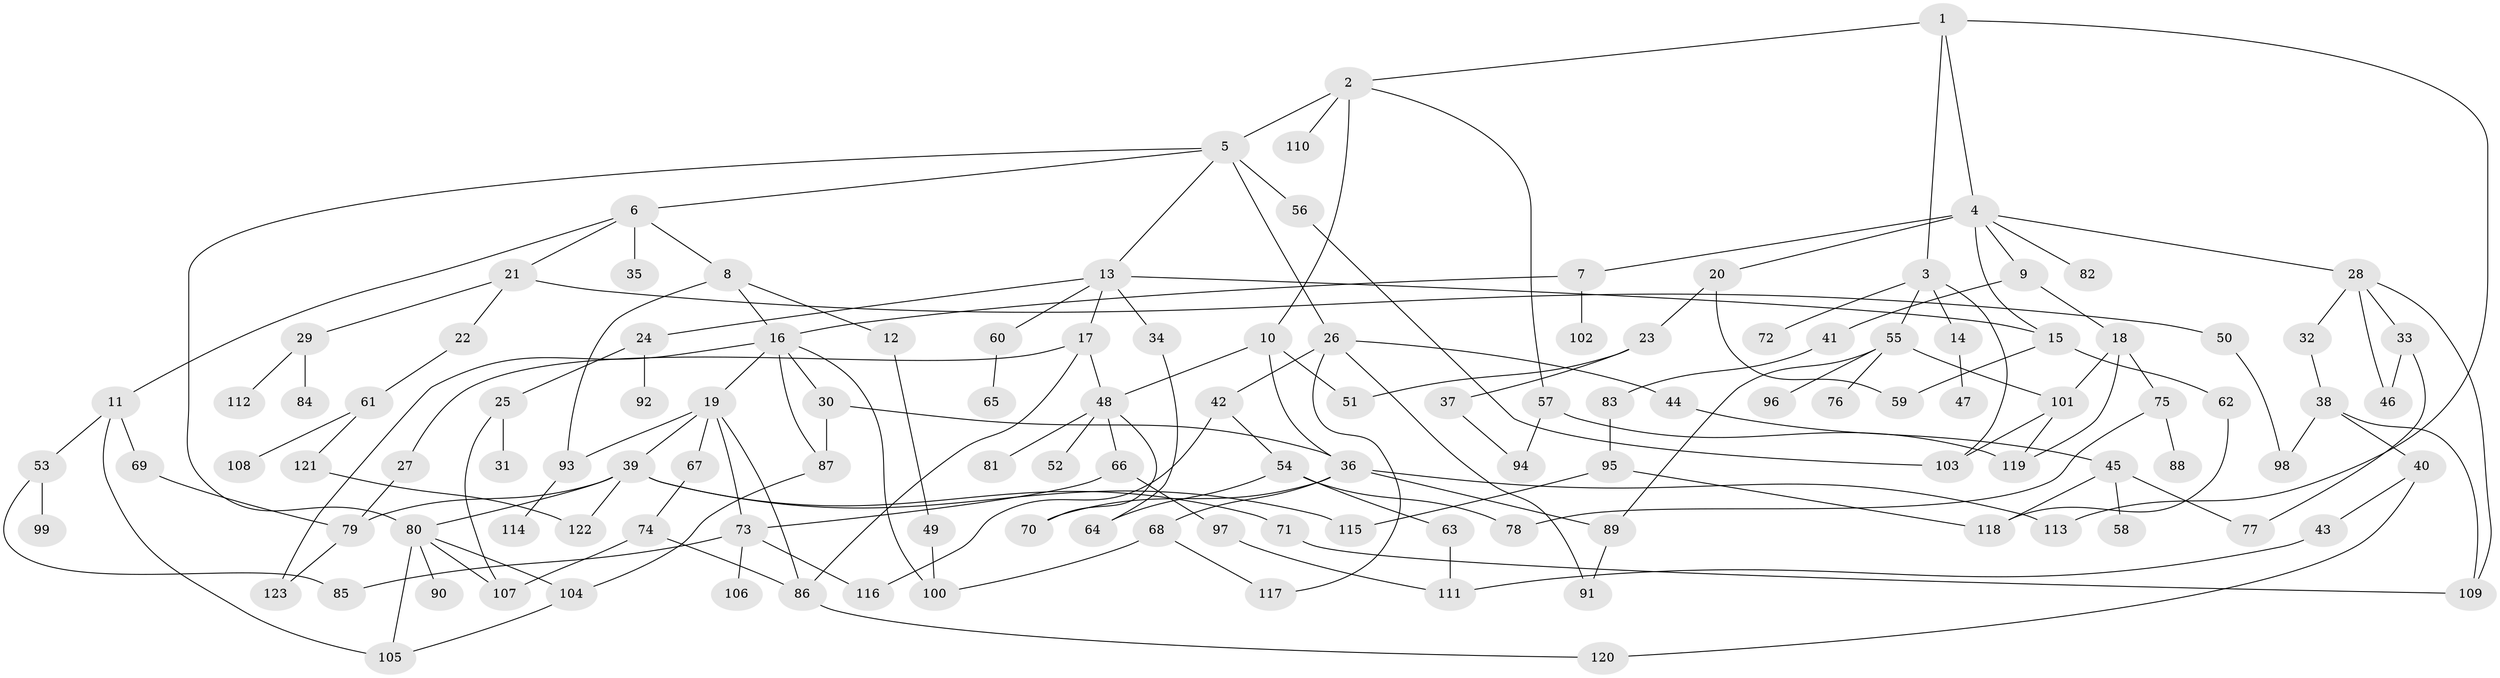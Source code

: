// Generated by graph-tools (version 1.1) at 2025/00/03/09/25 03:00:58]
// undirected, 123 vertices, 171 edges
graph export_dot {
graph [start="1"]
  node [color=gray90,style=filled];
  1;
  2;
  3;
  4;
  5;
  6;
  7;
  8;
  9;
  10;
  11;
  12;
  13;
  14;
  15;
  16;
  17;
  18;
  19;
  20;
  21;
  22;
  23;
  24;
  25;
  26;
  27;
  28;
  29;
  30;
  31;
  32;
  33;
  34;
  35;
  36;
  37;
  38;
  39;
  40;
  41;
  42;
  43;
  44;
  45;
  46;
  47;
  48;
  49;
  50;
  51;
  52;
  53;
  54;
  55;
  56;
  57;
  58;
  59;
  60;
  61;
  62;
  63;
  64;
  65;
  66;
  67;
  68;
  69;
  70;
  71;
  72;
  73;
  74;
  75;
  76;
  77;
  78;
  79;
  80;
  81;
  82;
  83;
  84;
  85;
  86;
  87;
  88;
  89;
  90;
  91;
  92;
  93;
  94;
  95;
  96;
  97;
  98;
  99;
  100;
  101;
  102;
  103;
  104;
  105;
  106;
  107;
  108;
  109;
  110;
  111;
  112;
  113;
  114;
  115;
  116;
  117;
  118;
  119;
  120;
  121;
  122;
  123;
  1 -- 2;
  1 -- 3;
  1 -- 4;
  1 -- 113;
  2 -- 5;
  2 -- 10;
  2 -- 57;
  2 -- 110;
  3 -- 14;
  3 -- 55;
  3 -- 72;
  3 -- 103;
  4 -- 7;
  4 -- 9;
  4 -- 20;
  4 -- 28;
  4 -- 82;
  4 -- 15;
  5 -- 6;
  5 -- 13;
  5 -- 26;
  5 -- 56;
  5 -- 80;
  6 -- 8;
  6 -- 11;
  6 -- 21;
  6 -- 35;
  7 -- 102;
  7 -- 16;
  8 -- 12;
  8 -- 16;
  8 -- 93;
  9 -- 18;
  9 -- 41;
  10 -- 36;
  10 -- 48;
  10 -- 51;
  11 -- 53;
  11 -- 69;
  11 -- 105;
  12 -- 49;
  13 -- 15;
  13 -- 17;
  13 -- 24;
  13 -- 34;
  13 -- 60;
  14 -- 47;
  15 -- 59;
  15 -- 62;
  16 -- 19;
  16 -- 30;
  16 -- 87;
  16 -- 123;
  16 -- 100;
  17 -- 27;
  17 -- 48;
  17 -- 86;
  18 -- 75;
  18 -- 101;
  18 -- 119;
  19 -- 39;
  19 -- 67;
  19 -- 73;
  19 -- 93;
  19 -- 86;
  20 -- 23;
  20 -- 59;
  21 -- 22;
  21 -- 29;
  21 -- 50;
  22 -- 61;
  23 -- 37;
  23 -- 51;
  24 -- 25;
  24 -- 92;
  25 -- 31;
  25 -- 107;
  26 -- 42;
  26 -- 44;
  26 -- 91;
  26 -- 117;
  27 -- 79;
  28 -- 32;
  28 -- 33;
  28 -- 46;
  28 -- 109;
  29 -- 84;
  29 -- 112;
  30 -- 36;
  30 -- 87;
  32 -- 38;
  33 -- 77;
  33 -- 46;
  34 -- 64;
  36 -- 68;
  36 -- 70;
  36 -- 113;
  36 -- 89;
  37 -- 94;
  38 -- 40;
  38 -- 98;
  38 -- 109;
  39 -- 71;
  39 -- 79;
  39 -- 122;
  39 -- 115;
  39 -- 80;
  40 -- 43;
  40 -- 120;
  41 -- 83;
  42 -- 54;
  42 -- 116;
  43 -- 111;
  44 -- 45;
  45 -- 58;
  45 -- 77;
  45 -- 118;
  48 -- 52;
  48 -- 66;
  48 -- 81;
  48 -- 70;
  49 -- 100;
  50 -- 98;
  53 -- 85;
  53 -- 99;
  54 -- 63;
  54 -- 64;
  54 -- 78;
  55 -- 76;
  55 -- 89;
  55 -- 96;
  55 -- 101;
  56 -- 103;
  57 -- 94;
  57 -- 119;
  60 -- 65;
  61 -- 108;
  61 -- 121;
  62 -- 118;
  63 -- 111;
  66 -- 97;
  66 -- 73;
  67 -- 74;
  68 -- 117;
  68 -- 100;
  69 -- 79;
  71 -- 109;
  73 -- 106;
  73 -- 116;
  73 -- 85;
  74 -- 86;
  74 -- 107;
  75 -- 78;
  75 -- 88;
  79 -- 123;
  80 -- 90;
  80 -- 104;
  80 -- 107;
  80 -- 105;
  83 -- 95;
  86 -- 120;
  87 -- 104;
  89 -- 91;
  93 -- 114;
  95 -- 115;
  95 -- 118;
  97 -- 111;
  101 -- 103;
  101 -- 119;
  104 -- 105;
  121 -- 122;
}
